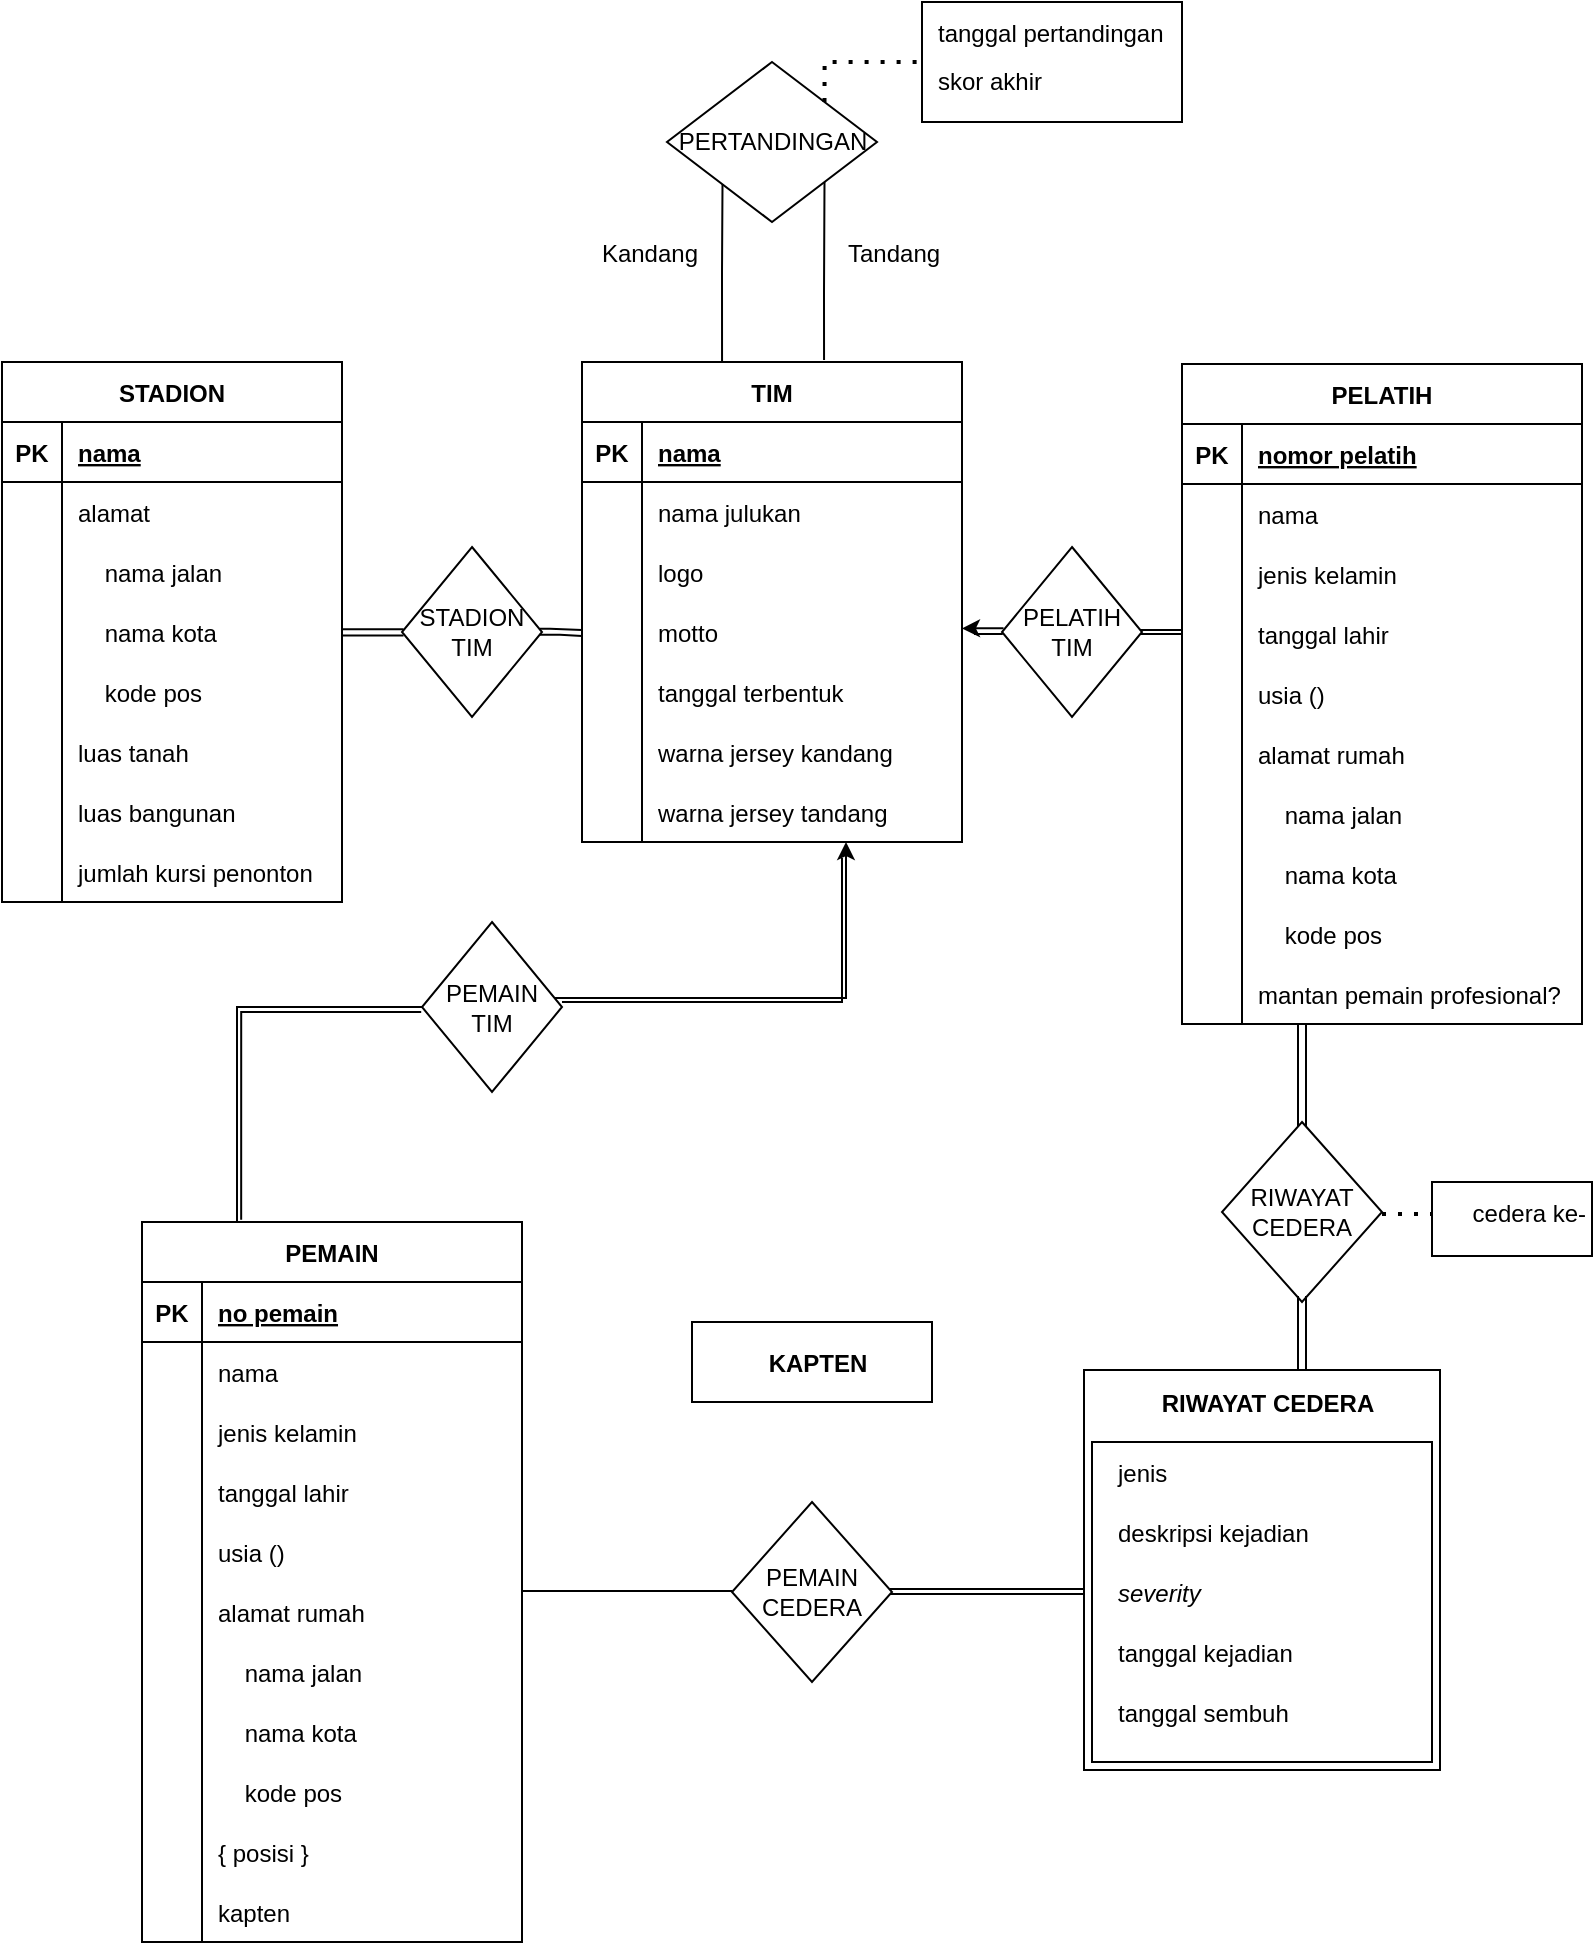 <mxfile version="15.4.3" type="github">
  <diagram id="R2lEEEUBdFMjLlhIrx00" name="Page-1">
    <mxGraphModel dx="981" dy="501" grid="1" gridSize="10" guides="1" tooltips="1" connect="1" arrows="1" fold="1" page="1" pageScale="1" pageWidth="850" pageHeight="1100" math="0" shadow="0" extFonts="Permanent Marker^https://fonts.googleapis.com/css?family=Permanent+Marker">
      <root>
        <mxCell id="0" />
        <mxCell id="1" parent="0" />
        <mxCell id="asp7sSW6Mg2s4zq9Qd6v-37" value="" style="rounded=0;whiteSpace=wrap;html=1;align=center;" vertex="1" parent="1">
          <mxGeometry x="365" y="680" width="120" height="40" as="geometry" />
        </mxCell>
        <mxCell id="3cs7iNOFk-TtoTwp1J67-280" value="" style="rounded=0;whiteSpace=wrap;html=1;align=right;" parent="1" vertex="1">
          <mxGeometry x="561" y="704" width="178" height="200" as="geometry" />
        </mxCell>
        <mxCell id="3cs7iNOFk-TtoTwp1J67-141" value="" style="rounded=0;whiteSpace=wrap;html=1;align=right;" parent="1" vertex="1">
          <mxGeometry x="480" y="20" width="130" height="60" as="geometry" />
        </mxCell>
        <mxCell id="C-vyLk0tnHw3VtMMgP7b-2" value="STADION" style="shape=table;startSize=30;container=1;collapsible=1;childLayout=tableLayout;fixedRows=1;rowLines=0;fontStyle=1;align=center;resizeLast=1;" parent="1" vertex="1">
          <mxGeometry x="20" y="200" width="170" height="270" as="geometry" />
        </mxCell>
        <mxCell id="C-vyLk0tnHw3VtMMgP7b-3" value="" style="shape=partialRectangle;collapsible=0;dropTarget=0;pointerEvents=0;fillColor=none;points=[[0,0.5],[1,0.5]];portConstraint=eastwest;top=0;left=0;right=0;bottom=1;" parent="C-vyLk0tnHw3VtMMgP7b-2" vertex="1">
          <mxGeometry y="30" width="170" height="30" as="geometry" />
        </mxCell>
        <mxCell id="C-vyLk0tnHw3VtMMgP7b-4" value="PK" style="shape=partialRectangle;overflow=hidden;connectable=0;fillColor=none;top=0;left=0;bottom=0;right=0;fontStyle=1;" parent="C-vyLk0tnHw3VtMMgP7b-3" vertex="1">
          <mxGeometry width="30" height="30" as="geometry">
            <mxRectangle width="30" height="30" as="alternateBounds" />
          </mxGeometry>
        </mxCell>
        <mxCell id="C-vyLk0tnHw3VtMMgP7b-5" value="nama" style="shape=partialRectangle;overflow=hidden;connectable=0;fillColor=none;top=0;left=0;bottom=0;right=0;align=left;spacingLeft=6;fontStyle=5;" parent="C-vyLk0tnHw3VtMMgP7b-3" vertex="1">
          <mxGeometry x="30" width="140" height="30" as="geometry">
            <mxRectangle width="140" height="30" as="alternateBounds" />
          </mxGeometry>
        </mxCell>
        <mxCell id="C-vyLk0tnHw3VtMMgP7b-6" value="" style="shape=partialRectangle;collapsible=0;dropTarget=0;pointerEvents=0;fillColor=none;points=[[0,0.5],[1,0.5]];portConstraint=eastwest;top=0;left=0;right=0;bottom=0;" parent="C-vyLk0tnHw3VtMMgP7b-2" vertex="1">
          <mxGeometry y="60" width="170" height="30" as="geometry" />
        </mxCell>
        <mxCell id="C-vyLk0tnHw3VtMMgP7b-7" value="" style="shape=partialRectangle;overflow=hidden;connectable=0;fillColor=none;top=0;left=0;bottom=0;right=0;" parent="C-vyLk0tnHw3VtMMgP7b-6" vertex="1">
          <mxGeometry width="30" height="30" as="geometry">
            <mxRectangle width="30" height="30" as="alternateBounds" />
          </mxGeometry>
        </mxCell>
        <mxCell id="C-vyLk0tnHw3VtMMgP7b-8" value="alamat" style="shape=partialRectangle;overflow=hidden;connectable=0;fillColor=none;top=0;left=0;bottom=0;right=0;align=left;spacingLeft=6;" parent="C-vyLk0tnHw3VtMMgP7b-6" vertex="1">
          <mxGeometry x="30" width="140" height="30" as="geometry">
            <mxRectangle width="140" height="30" as="alternateBounds" />
          </mxGeometry>
        </mxCell>
        <mxCell id="C-vyLk0tnHw3VtMMgP7b-9" value="" style="shape=partialRectangle;collapsible=0;dropTarget=0;pointerEvents=0;fillColor=none;points=[[0,0.5],[1,0.5]];portConstraint=eastwest;top=0;left=0;right=0;bottom=0;" parent="C-vyLk0tnHw3VtMMgP7b-2" vertex="1">
          <mxGeometry y="90" width="170" height="30" as="geometry" />
        </mxCell>
        <mxCell id="C-vyLk0tnHw3VtMMgP7b-10" value="" style="shape=partialRectangle;overflow=hidden;connectable=0;fillColor=none;top=0;left=0;bottom=0;right=0;" parent="C-vyLk0tnHw3VtMMgP7b-9" vertex="1">
          <mxGeometry width="30" height="30" as="geometry">
            <mxRectangle width="30" height="30" as="alternateBounds" />
          </mxGeometry>
        </mxCell>
        <mxCell id="C-vyLk0tnHw3VtMMgP7b-11" value="    nama jalan" style="shape=partialRectangle;overflow=hidden;connectable=0;fillColor=none;top=0;left=0;bottom=0;right=0;align=left;spacingLeft=6;" parent="C-vyLk0tnHw3VtMMgP7b-9" vertex="1">
          <mxGeometry x="30" width="140" height="30" as="geometry">
            <mxRectangle width="140" height="30" as="alternateBounds" />
          </mxGeometry>
        </mxCell>
        <mxCell id="3cs7iNOFk-TtoTwp1J67-27" value="" style="shape=partialRectangle;collapsible=0;dropTarget=0;pointerEvents=0;fillColor=none;points=[[0,0.5],[1,0.5]];portConstraint=eastwest;top=0;left=0;right=0;bottom=0;" parent="C-vyLk0tnHw3VtMMgP7b-2" vertex="1">
          <mxGeometry y="120" width="170" height="30" as="geometry" />
        </mxCell>
        <mxCell id="3cs7iNOFk-TtoTwp1J67-28" value="" style="shape=partialRectangle;overflow=hidden;connectable=0;fillColor=none;top=0;left=0;bottom=0;right=0;" parent="3cs7iNOFk-TtoTwp1J67-27" vertex="1">
          <mxGeometry width="30" height="30" as="geometry">
            <mxRectangle width="30" height="30" as="alternateBounds" />
          </mxGeometry>
        </mxCell>
        <mxCell id="3cs7iNOFk-TtoTwp1J67-29" value="    nama kota" style="shape=partialRectangle;overflow=hidden;connectable=0;fillColor=none;top=0;left=0;bottom=0;right=0;align=left;spacingLeft=6;" parent="3cs7iNOFk-TtoTwp1J67-27" vertex="1">
          <mxGeometry x="30" width="140" height="30" as="geometry">
            <mxRectangle width="140" height="30" as="alternateBounds" />
          </mxGeometry>
        </mxCell>
        <mxCell id="3cs7iNOFk-TtoTwp1J67-45" value="" style="shape=partialRectangle;collapsible=0;dropTarget=0;pointerEvents=0;fillColor=none;points=[[0,0.5],[1,0.5]];portConstraint=eastwest;top=0;left=0;right=0;bottom=0;" parent="C-vyLk0tnHw3VtMMgP7b-2" vertex="1">
          <mxGeometry y="150" width="170" height="30" as="geometry" />
        </mxCell>
        <mxCell id="3cs7iNOFk-TtoTwp1J67-46" value="" style="shape=partialRectangle;overflow=hidden;connectable=0;fillColor=none;top=0;left=0;bottom=0;right=0;" parent="3cs7iNOFk-TtoTwp1J67-45" vertex="1">
          <mxGeometry width="30" height="30" as="geometry">
            <mxRectangle width="30" height="30" as="alternateBounds" />
          </mxGeometry>
        </mxCell>
        <mxCell id="3cs7iNOFk-TtoTwp1J67-47" value="    kode pos" style="shape=partialRectangle;overflow=hidden;connectable=0;fillColor=none;top=0;left=0;bottom=0;right=0;align=left;spacingLeft=6;" parent="3cs7iNOFk-TtoTwp1J67-45" vertex="1">
          <mxGeometry x="30" width="140" height="30" as="geometry">
            <mxRectangle width="140" height="30" as="alternateBounds" />
          </mxGeometry>
        </mxCell>
        <mxCell id="3cs7iNOFk-TtoTwp1J67-42" value="" style="shape=partialRectangle;collapsible=0;dropTarget=0;pointerEvents=0;fillColor=none;points=[[0,0.5],[1,0.5]];portConstraint=eastwest;top=0;left=0;right=0;bottom=0;" parent="C-vyLk0tnHw3VtMMgP7b-2" vertex="1">
          <mxGeometry y="180" width="170" height="30" as="geometry" />
        </mxCell>
        <mxCell id="3cs7iNOFk-TtoTwp1J67-43" value="" style="shape=partialRectangle;overflow=hidden;connectable=0;fillColor=none;top=0;left=0;bottom=0;right=0;" parent="3cs7iNOFk-TtoTwp1J67-42" vertex="1">
          <mxGeometry width="30" height="30" as="geometry">
            <mxRectangle width="30" height="30" as="alternateBounds" />
          </mxGeometry>
        </mxCell>
        <mxCell id="3cs7iNOFk-TtoTwp1J67-44" value="luas tanah" style="shape=partialRectangle;overflow=hidden;connectable=0;fillColor=none;top=0;left=0;bottom=0;right=0;align=left;spacingLeft=6;" parent="3cs7iNOFk-TtoTwp1J67-42" vertex="1">
          <mxGeometry x="30" width="140" height="30" as="geometry">
            <mxRectangle width="140" height="30" as="alternateBounds" />
          </mxGeometry>
        </mxCell>
        <mxCell id="3cs7iNOFk-TtoTwp1J67-48" value="" style="shape=partialRectangle;collapsible=0;dropTarget=0;pointerEvents=0;fillColor=none;points=[[0,0.5],[1,0.5]];portConstraint=eastwest;top=0;left=0;right=0;bottom=0;" parent="C-vyLk0tnHw3VtMMgP7b-2" vertex="1">
          <mxGeometry y="210" width="170" height="30" as="geometry" />
        </mxCell>
        <mxCell id="3cs7iNOFk-TtoTwp1J67-49" value="" style="shape=partialRectangle;overflow=hidden;connectable=0;fillColor=none;top=0;left=0;bottom=0;right=0;" parent="3cs7iNOFk-TtoTwp1J67-48" vertex="1">
          <mxGeometry width="30" height="30" as="geometry">
            <mxRectangle width="30" height="30" as="alternateBounds" />
          </mxGeometry>
        </mxCell>
        <mxCell id="3cs7iNOFk-TtoTwp1J67-50" value="luas bangunan" style="shape=partialRectangle;overflow=hidden;connectable=0;fillColor=none;top=0;left=0;bottom=0;right=0;align=left;spacingLeft=6;" parent="3cs7iNOFk-TtoTwp1J67-48" vertex="1">
          <mxGeometry x="30" width="140" height="30" as="geometry">
            <mxRectangle width="140" height="30" as="alternateBounds" />
          </mxGeometry>
        </mxCell>
        <mxCell id="3cs7iNOFk-TtoTwp1J67-51" value="" style="shape=partialRectangle;collapsible=0;dropTarget=0;pointerEvents=0;fillColor=none;points=[[0,0.5],[1,0.5]];portConstraint=eastwest;top=0;left=0;right=0;bottom=0;" parent="C-vyLk0tnHw3VtMMgP7b-2" vertex="1">
          <mxGeometry y="240" width="170" height="30" as="geometry" />
        </mxCell>
        <mxCell id="3cs7iNOFk-TtoTwp1J67-52" value="" style="shape=partialRectangle;overflow=hidden;connectable=0;fillColor=none;top=0;left=0;bottom=0;right=0;" parent="3cs7iNOFk-TtoTwp1J67-51" vertex="1">
          <mxGeometry width="30" height="30" as="geometry">
            <mxRectangle width="30" height="30" as="alternateBounds" />
          </mxGeometry>
        </mxCell>
        <mxCell id="3cs7iNOFk-TtoTwp1J67-53" value="jumlah kursi penonton" style="shape=partialRectangle;overflow=hidden;connectable=0;fillColor=none;top=0;left=0;bottom=0;right=0;align=left;spacingLeft=6;" parent="3cs7iNOFk-TtoTwp1J67-51" vertex="1">
          <mxGeometry x="30" width="140" height="30" as="geometry">
            <mxRectangle width="140" height="30" as="alternateBounds" />
          </mxGeometry>
        </mxCell>
        <mxCell id="C-vyLk0tnHw3VtMMgP7b-13" value="PELATIH" style="shape=table;startSize=30;container=1;collapsible=1;childLayout=tableLayout;fixedRows=1;rowLines=0;fontStyle=1;align=center;resizeLast=1;" parent="1" vertex="1">
          <mxGeometry x="610" y="201" width="200" height="330" as="geometry" />
        </mxCell>
        <mxCell id="C-vyLk0tnHw3VtMMgP7b-14" value="" style="shape=partialRectangle;collapsible=0;dropTarget=0;pointerEvents=0;fillColor=none;points=[[0,0.5],[1,0.5]];portConstraint=eastwest;top=0;left=0;right=0;bottom=1;" parent="C-vyLk0tnHw3VtMMgP7b-13" vertex="1">
          <mxGeometry y="30" width="200" height="30" as="geometry" />
        </mxCell>
        <mxCell id="C-vyLk0tnHw3VtMMgP7b-15" value="PK" style="shape=partialRectangle;overflow=hidden;connectable=0;fillColor=none;top=0;left=0;bottom=0;right=0;fontStyle=1;" parent="C-vyLk0tnHw3VtMMgP7b-14" vertex="1">
          <mxGeometry width="30" height="30" as="geometry">
            <mxRectangle width="30" height="30" as="alternateBounds" />
          </mxGeometry>
        </mxCell>
        <mxCell id="C-vyLk0tnHw3VtMMgP7b-16" value="nomor pelatih" style="shape=partialRectangle;overflow=hidden;connectable=0;fillColor=none;top=0;left=0;bottom=0;right=0;align=left;spacingLeft=6;fontStyle=5;" parent="C-vyLk0tnHw3VtMMgP7b-14" vertex="1">
          <mxGeometry x="30" width="170" height="30" as="geometry">
            <mxRectangle width="170" height="30" as="alternateBounds" />
          </mxGeometry>
        </mxCell>
        <mxCell id="C-vyLk0tnHw3VtMMgP7b-17" value="" style="shape=partialRectangle;collapsible=0;dropTarget=0;pointerEvents=0;fillColor=none;points=[[0,0.5],[1,0.5]];portConstraint=eastwest;top=0;left=0;right=0;bottom=0;" parent="C-vyLk0tnHw3VtMMgP7b-13" vertex="1">
          <mxGeometry y="60" width="200" height="30" as="geometry" />
        </mxCell>
        <mxCell id="C-vyLk0tnHw3VtMMgP7b-18" value="" style="shape=partialRectangle;overflow=hidden;connectable=0;fillColor=none;top=0;left=0;bottom=0;right=0;" parent="C-vyLk0tnHw3VtMMgP7b-17" vertex="1">
          <mxGeometry width="30" height="30" as="geometry">
            <mxRectangle width="30" height="30" as="alternateBounds" />
          </mxGeometry>
        </mxCell>
        <mxCell id="C-vyLk0tnHw3VtMMgP7b-19" value="nama" style="shape=partialRectangle;overflow=hidden;connectable=0;fillColor=none;top=0;left=0;bottom=0;right=0;align=left;spacingLeft=6;" parent="C-vyLk0tnHw3VtMMgP7b-17" vertex="1">
          <mxGeometry x="30" width="170" height="30" as="geometry">
            <mxRectangle width="170" height="30" as="alternateBounds" />
          </mxGeometry>
        </mxCell>
        <mxCell id="C-vyLk0tnHw3VtMMgP7b-20" value="" style="shape=partialRectangle;collapsible=0;dropTarget=0;pointerEvents=0;fillColor=none;points=[[0,0.5],[1,0.5]];portConstraint=eastwest;top=0;left=0;right=0;bottom=0;" parent="C-vyLk0tnHw3VtMMgP7b-13" vertex="1">
          <mxGeometry y="90" width="200" height="30" as="geometry" />
        </mxCell>
        <mxCell id="C-vyLk0tnHw3VtMMgP7b-21" value="" style="shape=partialRectangle;overflow=hidden;connectable=0;fillColor=none;top=0;left=0;bottom=0;right=0;" parent="C-vyLk0tnHw3VtMMgP7b-20" vertex="1">
          <mxGeometry width="30" height="30" as="geometry">
            <mxRectangle width="30" height="30" as="alternateBounds" />
          </mxGeometry>
        </mxCell>
        <mxCell id="C-vyLk0tnHw3VtMMgP7b-22" value="jenis kelamin" style="shape=partialRectangle;overflow=hidden;connectable=0;fillColor=none;top=0;left=0;bottom=0;right=0;align=left;spacingLeft=6;" parent="C-vyLk0tnHw3VtMMgP7b-20" vertex="1">
          <mxGeometry x="30" width="170" height="30" as="geometry">
            <mxRectangle width="170" height="30" as="alternateBounds" />
          </mxGeometry>
        </mxCell>
        <mxCell id="3cs7iNOFk-TtoTwp1J67-61" value="" style="shape=partialRectangle;collapsible=0;dropTarget=0;pointerEvents=0;fillColor=none;points=[[0,0.5],[1,0.5]];portConstraint=eastwest;top=0;left=0;right=0;bottom=0;" parent="C-vyLk0tnHw3VtMMgP7b-13" vertex="1">
          <mxGeometry y="120" width="200" height="30" as="geometry" />
        </mxCell>
        <mxCell id="3cs7iNOFk-TtoTwp1J67-62" value="" style="shape=partialRectangle;overflow=hidden;connectable=0;fillColor=none;top=0;left=0;bottom=0;right=0;" parent="3cs7iNOFk-TtoTwp1J67-61" vertex="1">
          <mxGeometry width="30" height="30" as="geometry">
            <mxRectangle width="30" height="30" as="alternateBounds" />
          </mxGeometry>
        </mxCell>
        <mxCell id="3cs7iNOFk-TtoTwp1J67-63" value="tanggal lahir" style="shape=partialRectangle;overflow=hidden;connectable=0;fillColor=none;top=0;left=0;bottom=0;right=0;align=left;spacingLeft=6;" parent="3cs7iNOFk-TtoTwp1J67-61" vertex="1">
          <mxGeometry x="30" width="170" height="30" as="geometry">
            <mxRectangle width="170" height="30" as="alternateBounds" />
          </mxGeometry>
        </mxCell>
        <mxCell id="3cs7iNOFk-TtoTwp1J67-76" value="" style="shape=partialRectangle;collapsible=0;dropTarget=0;pointerEvents=0;fillColor=none;points=[[0,0.5],[1,0.5]];portConstraint=eastwest;top=0;left=0;right=0;bottom=0;" parent="C-vyLk0tnHw3VtMMgP7b-13" vertex="1">
          <mxGeometry y="150" width="200" height="30" as="geometry" />
        </mxCell>
        <mxCell id="3cs7iNOFk-TtoTwp1J67-77" value="" style="shape=partialRectangle;overflow=hidden;connectable=0;fillColor=none;top=0;left=0;bottom=0;right=0;" parent="3cs7iNOFk-TtoTwp1J67-76" vertex="1">
          <mxGeometry width="30" height="30" as="geometry">
            <mxRectangle width="30" height="30" as="alternateBounds" />
          </mxGeometry>
        </mxCell>
        <mxCell id="3cs7iNOFk-TtoTwp1J67-78" value="usia ()" style="shape=partialRectangle;overflow=hidden;connectable=0;fillColor=none;top=0;left=0;bottom=0;right=0;align=left;spacingLeft=6;" parent="3cs7iNOFk-TtoTwp1J67-76" vertex="1">
          <mxGeometry x="30" width="170" height="30" as="geometry">
            <mxRectangle width="170" height="30" as="alternateBounds" />
          </mxGeometry>
        </mxCell>
        <mxCell id="3cs7iNOFk-TtoTwp1J67-79" value="" style="shape=partialRectangle;collapsible=0;dropTarget=0;pointerEvents=0;fillColor=none;points=[[0,0.5],[1,0.5]];portConstraint=eastwest;top=0;left=0;right=0;bottom=0;" parent="C-vyLk0tnHw3VtMMgP7b-13" vertex="1">
          <mxGeometry y="180" width="200" height="30" as="geometry" />
        </mxCell>
        <mxCell id="3cs7iNOFk-TtoTwp1J67-80" value="" style="shape=partialRectangle;overflow=hidden;connectable=0;fillColor=none;top=0;left=0;bottom=0;right=0;" parent="3cs7iNOFk-TtoTwp1J67-79" vertex="1">
          <mxGeometry width="30" height="30" as="geometry">
            <mxRectangle width="30" height="30" as="alternateBounds" />
          </mxGeometry>
        </mxCell>
        <mxCell id="3cs7iNOFk-TtoTwp1J67-81" value="alamat rumah" style="shape=partialRectangle;overflow=hidden;connectable=0;fillColor=none;top=0;left=0;bottom=0;right=0;align=left;spacingLeft=6;" parent="3cs7iNOFk-TtoTwp1J67-79" vertex="1">
          <mxGeometry x="30" width="170" height="30" as="geometry">
            <mxRectangle width="170" height="30" as="alternateBounds" />
          </mxGeometry>
        </mxCell>
        <mxCell id="3cs7iNOFk-TtoTwp1J67-82" value="" style="shape=partialRectangle;collapsible=0;dropTarget=0;pointerEvents=0;fillColor=none;points=[[0,0.5],[1,0.5]];portConstraint=eastwest;top=0;left=0;right=0;bottom=0;" parent="C-vyLk0tnHw3VtMMgP7b-13" vertex="1">
          <mxGeometry y="210" width="200" height="30" as="geometry" />
        </mxCell>
        <mxCell id="3cs7iNOFk-TtoTwp1J67-83" value="" style="shape=partialRectangle;overflow=hidden;connectable=0;fillColor=none;top=0;left=0;bottom=0;right=0;" parent="3cs7iNOFk-TtoTwp1J67-82" vertex="1">
          <mxGeometry width="30" height="30" as="geometry">
            <mxRectangle width="30" height="30" as="alternateBounds" />
          </mxGeometry>
        </mxCell>
        <mxCell id="3cs7iNOFk-TtoTwp1J67-84" value="    nama jalan" style="shape=partialRectangle;overflow=hidden;connectable=0;fillColor=none;top=0;left=0;bottom=0;right=0;align=left;spacingLeft=6;" parent="3cs7iNOFk-TtoTwp1J67-82" vertex="1">
          <mxGeometry x="30" width="170" height="30" as="geometry">
            <mxRectangle width="170" height="30" as="alternateBounds" />
          </mxGeometry>
        </mxCell>
        <mxCell id="3cs7iNOFk-TtoTwp1J67-85" value="" style="shape=partialRectangle;collapsible=0;dropTarget=0;pointerEvents=0;fillColor=none;points=[[0,0.5],[1,0.5]];portConstraint=eastwest;top=0;left=0;right=0;bottom=0;" parent="C-vyLk0tnHw3VtMMgP7b-13" vertex="1">
          <mxGeometry y="240" width="200" height="30" as="geometry" />
        </mxCell>
        <mxCell id="3cs7iNOFk-TtoTwp1J67-86" value="" style="shape=partialRectangle;overflow=hidden;connectable=0;fillColor=none;top=0;left=0;bottom=0;right=0;" parent="3cs7iNOFk-TtoTwp1J67-85" vertex="1">
          <mxGeometry width="30" height="30" as="geometry">
            <mxRectangle width="30" height="30" as="alternateBounds" />
          </mxGeometry>
        </mxCell>
        <mxCell id="3cs7iNOFk-TtoTwp1J67-87" value="    nama kota" style="shape=partialRectangle;overflow=hidden;connectable=0;fillColor=none;top=0;left=0;bottom=0;right=0;align=left;spacingLeft=6;" parent="3cs7iNOFk-TtoTwp1J67-85" vertex="1">
          <mxGeometry x="30" width="170" height="30" as="geometry">
            <mxRectangle width="170" height="30" as="alternateBounds" />
          </mxGeometry>
        </mxCell>
        <mxCell id="3cs7iNOFk-TtoTwp1J67-88" value="" style="shape=partialRectangle;collapsible=0;dropTarget=0;pointerEvents=0;fillColor=none;points=[[0,0.5],[1,0.5]];portConstraint=eastwest;top=0;left=0;right=0;bottom=0;" parent="C-vyLk0tnHw3VtMMgP7b-13" vertex="1">
          <mxGeometry y="270" width="200" height="30" as="geometry" />
        </mxCell>
        <mxCell id="3cs7iNOFk-TtoTwp1J67-89" value="" style="shape=partialRectangle;overflow=hidden;connectable=0;fillColor=none;top=0;left=0;bottom=0;right=0;" parent="3cs7iNOFk-TtoTwp1J67-88" vertex="1">
          <mxGeometry width="30" height="30" as="geometry">
            <mxRectangle width="30" height="30" as="alternateBounds" />
          </mxGeometry>
        </mxCell>
        <mxCell id="3cs7iNOFk-TtoTwp1J67-90" value="    kode pos" style="shape=partialRectangle;overflow=hidden;connectable=0;fillColor=none;top=0;left=0;bottom=0;right=0;align=left;spacingLeft=6;" parent="3cs7iNOFk-TtoTwp1J67-88" vertex="1">
          <mxGeometry x="30" width="170" height="30" as="geometry">
            <mxRectangle width="170" height="30" as="alternateBounds" />
          </mxGeometry>
        </mxCell>
        <mxCell id="3cs7iNOFk-TtoTwp1J67-91" value="" style="shape=partialRectangle;collapsible=0;dropTarget=0;pointerEvents=0;fillColor=none;points=[[0,0.5],[1,0.5]];portConstraint=eastwest;top=0;left=0;right=0;bottom=0;" parent="C-vyLk0tnHw3VtMMgP7b-13" vertex="1">
          <mxGeometry y="300" width="200" height="30" as="geometry" />
        </mxCell>
        <mxCell id="3cs7iNOFk-TtoTwp1J67-92" value="" style="shape=partialRectangle;overflow=hidden;connectable=0;fillColor=none;top=0;left=0;bottom=0;right=0;" parent="3cs7iNOFk-TtoTwp1J67-91" vertex="1">
          <mxGeometry width="30" height="30" as="geometry">
            <mxRectangle width="30" height="30" as="alternateBounds" />
          </mxGeometry>
        </mxCell>
        <mxCell id="3cs7iNOFk-TtoTwp1J67-93" value="mantan pemain profesional?" style="shape=partialRectangle;overflow=hidden;connectable=0;fillColor=none;top=0;left=0;bottom=0;right=0;align=left;spacingLeft=6;" parent="3cs7iNOFk-TtoTwp1J67-91" vertex="1">
          <mxGeometry x="30" width="170" height="30" as="geometry">
            <mxRectangle width="170" height="30" as="alternateBounds" />
          </mxGeometry>
        </mxCell>
        <mxCell id="C-vyLk0tnHw3VtMMgP7b-23" value="TIM" style="shape=table;startSize=30;container=1;collapsible=1;childLayout=tableLayout;fixedRows=1;rowLines=0;fontStyle=1;align=center;resizeLast=1;" parent="1" vertex="1">
          <mxGeometry x="310" y="200" width="190" height="240" as="geometry" />
        </mxCell>
        <mxCell id="C-vyLk0tnHw3VtMMgP7b-24" value="" style="shape=partialRectangle;collapsible=0;dropTarget=0;pointerEvents=0;fillColor=none;points=[[0,0.5],[1,0.5]];portConstraint=eastwest;top=0;left=0;right=0;bottom=1;" parent="C-vyLk0tnHw3VtMMgP7b-23" vertex="1">
          <mxGeometry y="30" width="190" height="30" as="geometry" />
        </mxCell>
        <mxCell id="C-vyLk0tnHw3VtMMgP7b-25" value="PK" style="shape=partialRectangle;overflow=hidden;connectable=0;fillColor=none;top=0;left=0;bottom=0;right=0;fontStyle=1;" parent="C-vyLk0tnHw3VtMMgP7b-24" vertex="1">
          <mxGeometry width="30" height="30" as="geometry">
            <mxRectangle width="30" height="30" as="alternateBounds" />
          </mxGeometry>
        </mxCell>
        <mxCell id="C-vyLk0tnHw3VtMMgP7b-26" value="nama" style="shape=partialRectangle;overflow=hidden;connectable=0;fillColor=none;top=0;left=0;bottom=0;right=0;align=left;spacingLeft=6;fontStyle=5;" parent="C-vyLk0tnHw3VtMMgP7b-24" vertex="1">
          <mxGeometry x="30" width="160" height="30" as="geometry">
            <mxRectangle width="160" height="30" as="alternateBounds" />
          </mxGeometry>
        </mxCell>
        <mxCell id="C-vyLk0tnHw3VtMMgP7b-27" value="" style="shape=partialRectangle;collapsible=0;dropTarget=0;pointerEvents=0;fillColor=none;points=[[0,0.5],[1,0.5]];portConstraint=eastwest;top=0;left=0;right=0;bottom=0;" parent="C-vyLk0tnHw3VtMMgP7b-23" vertex="1">
          <mxGeometry y="60" width="190" height="30" as="geometry" />
        </mxCell>
        <mxCell id="C-vyLk0tnHw3VtMMgP7b-28" value="" style="shape=partialRectangle;overflow=hidden;connectable=0;fillColor=none;top=0;left=0;bottom=0;right=0;" parent="C-vyLk0tnHw3VtMMgP7b-27" vertex="1">
          <mxGeometry width="30" height="30" as="geometry">
            <mxRectangle width="30" height="30" as="alternateBounds" />
          </mxGeometry>
        </mxCell>
        <mxCell id="C-vyLk0tnHw3VtMMgP7b-29" value="nama julukan" style="shape=partialRectangle;overflow=hidden;connectable=0;fillColor=none;top=0;left=0;bottom=0;right=0;align=left;spacingLeft=6;" parent="C-vyLk0tnHw3VtMMgP7b-27" vertex="1">
          <mxGeometry x="30" width="160" height="30" as="geometry">
            <mxRectangle width="160" height="30" as="alternateBounds" />
          </mxGeometry>
        </mxCell>
        <mxCell id="3cs7iNOFk-TtoTwp1J67-9" value="" style="shape=partialRectangle;collapsible=0;dropTarget=0;pointerEvents=0;fillColor=none;points=[[0,0.5],[1,0.5]];portConstraint=eastwest;top=0;left=0;right=0;bottom=0;" parent="C-vyLk0tnHw3VtMMgP7b-23" vertex="1">
          <mxGeometry y="90" width="190" height="30" as="geometry" />
        </mxCell>
        <mxCell id="3cs7iNOFk-TtoTwp1J67-10" value="" style="shape=partialRectangle;overflow=hidden;connectable=0;fillColor=none;top=0;left=0;bottom=0;right=0;" parent="3cs7iNOFk-TtoTwp1J67-9" vertex="1">
          <mxGeometry width="30" height="30" as="geometry">
            <mxRectangle width="30" height="30" as="alternateBounds" />
          </mxGeometry>
        </mxCell>
        <mxCell id="3cs7iNOFk-TtoTwp1J67-11" value="logo" style="shape=partialRectangle;overflow=hidden;connectable=0;fillColor=none;top=0;left=0;bottom=0;right=0;align=left;spacingLeft=6;" parent="3cs7iNOFk-TtoTwp1J67-9" vertex="1">
          <mxGeometry x="30" width="160" height="30" as="geometry">
            <mxRectangle width="160" height="30" as="alternateBounds" />
          </mxGeometry>
        </mxCell>
        <mxCell id="3cs7iNOFk-TtoTwp1J67-12" value="" style="shape=partialRectangle;collapsible=0;dropTarget=0;pointerEvents=0;fillColor=none;points=[[0,0.5],[1,0.5]];portConstraint=eastwest;top=0;left=0;right=0;bottom=0;" parent="C-vyLk0tnHw3VtMMgP7b-23" vertex="1">
          <mxGeometry y="120" width="190" height="30" as="geometry" />
        </mxCell>
        <mxCell id="3cs7iNOFk-TtoTwp1J67-13" value="" style="shape=partialRectangle;overflow=hidden;connectable=0;fillColor=none;top=0;left=0;bottom=0;right=0;" parent="3cs7iNOFk-TtoTwp1J67-12" vertex="1">
          <mxGeometry width="30" height="30" as="geometry">
            <mxRectangle width="30" height="30" as="alternateBounds" />
          </mxGeometry>
        </mxCell>
        <mxCell id="3cs7iNOFk-TtoTwp1J67-14" value="motto" style="shape=partialRectangle;overflow=hidden;connectable=0;fillColor=none;top=0;left=0;bottom=0;right=0;align=left;spacingLeft=6;" parent="3cs7iNOFk-TtoTwp1J67-12" vertex="1">
          <mxGeometry x="30" width="160" height="30" as="geometry">
            <mxRectangle width="160" height="30" as="alternateBounds" />
          </mxGeometry>
        </mxCell>
        <mxCell id="3cs7iNOFk-TtoTwp1J67-15" value="" style="shape=partialRectangle;collapsible=0;dropTarget=0;pointerEvents=0;fillColor=none;points=[[0,0.5],[1,0.5]];portConstraint=eastwest;top=0;left=0;right=0;bottom=0;" parent="C-vyLk0tnHw3VtMMgP7b-23" vertex="1">
          <mxGeometry y="150" width="190" height="30" as="geometry" />
        </mxCell>
        <mxCell id="3cs7iNOFk-TtoTwp1J67-16" value="" style="shape=partialRectangle;overflow=hidden;connectable=0;fillColor=none;top=0;left=0;bottom=0;right=0;" parent="3cs7iNOFk-TtoTwp1J67-15" vertex="1">
          <mxGeometry width="30" height="30" as="geometry">
            <mxRectangle width="30" height="30" as="alternateBounds" />
          </mxGeometry>
        </mxCell>
        <mxCell id="3cs7iNOFk-TtoTwp1J67-17" value="tanggal terbentuk" style="shape=partialRectangle;overflow=hidden;connectable=0;fillColor=none;top=0;left=0;bottom=0;right=0;align=left;spacingLeft=6;" parent="3cs7iNOFk-TtoTwp1J67-15" vertex="1">
          <mxGeometry x="30" width="160" height="30" as="geometry">
            <mxRectangle width="160" height="30" as="alternateBounds" />
          </mxGeometry>
        </mxCell>
        <mxCell id="3cs7iNOFk-TtoTwp1J67-18" value="" style="shape=partialRectangle;collapsible=0;dropTarget=0;pointerEvents=0;fillColor=none;points=[[0,0.5],[1,0.5]];portConstraint=eastwest;top=0;left=0;right=0;bottom=0;" parent="C-vyLk0tnHw3VtMMgP7b-23" vertex="1">
          <mxGeometry y="180" width="190" height="30" as="geometry" />
        </mxCell>
        <mxCell id="3cs7iNOFk-TtoTwp1J67-19" value="" style="shape=partialRectangle;overflow=hidden;connectable=0;fillColor=none;top=0;left=0;bottom=0;right=0;" parent="3cs7iNOFk-TtoTwp1J67-18" vertex="1">
          <mxGeometry width="30" height="30" as="geometry">
            <mxRectangle width="30" height="30" as="alternateBounds" />
          </mxGeometry>
        </mxCell>
        <mxCell id="3cs7iNOFk-TtoTwp1J67-20" value="warna jersey kandang" style="shape=partialRectangle;overflow=hidden;connectable=0;fillColor=none;top=0;left=0;bottom=0;right=0;align=left;spacingLeft=6;" parent="3cs7iNOFk-TtoTwp1J67-18" vertex="1">
          <mxGeometry x="30" width="160" height="30" as="geometry">
            <mxRectangle width="160" height="30" as="alternateBounds" />
          </mxGeometry>
        </mxCell>
        <mxCell id="3cs7iNOFk-TtoTwp1J67-21" value="" style="shape=partialRectangle;collapsible=0;dropTarget=0;pointerEvents=0;fillColor=none;points=[[0,0.5],[1,0.5]];portConstraint=eastwest;top=0;left=0;right=0;bottom=0;" parent="C-vyLk0tnHw3VtMMgP7b-23" vertex="1">
          <mxGeometry y="210" width="190" height="30" as="geometry" />
        </mxCell>
        <mxCell id="3cs7iNOFk-TtoTwp1J67-22" value="" style="shape=partialRectangle;overflow=hidden;connectable=0;fillColor=none;top=0;left=0;bottom=0;right=0;" parent="3cs7iNOFk-TtoTwp1J67-21" vertex="1">
          <mxGeometry width="30" height="30" as="geometry">
            <mxRectangle width="30" height="30" as="alternateBounds" />
          </mxGeometry>
        </mxCell>
        <mxCell id="3cs7iNOFk-TtoTwp1J67-23" value="warna jersey tandang" style="shape=partialRectangle;overflow=hidden;connectable=0;fillColor=none;top=0;left=0;bottom=0;right=0;align=left;spacingLeft=6;" parent="3cs7iNOFk-TtoTwp1J67-21" vertex="1">
          <mxGeometry x="30" width="160" height="30" as="geometry">
            <mxRectangle width="160" height="30" as="alternateBounds" />
          </mxGeometry>
        </mxCell>
        <mxCell id="3cs7iNOFk-TtoTwp1J67-94" value="STADION&lt;br&gt;TIM" style="rhombus;whiteSpace=wrap;html=1;" parent="1" vertex="1">
          <mxGeometry x="220" y="292.5" width="70" height="85" as="geometry" />
        </mxCell>
        <mxCell id="3cs7iNOFk-TtoTwp1J67-99" value="PERTANDINGAN" style="rhombus;whiteSpace=wrap;html=1;" parent="1" vertex="1">
          <mxGeometry x="352.5" y="50" width="105" height="80" as="geometry" />
        </mxCell>
        <mxCell id="3cs7iNOFk-TtoTwp1J67-101" value="" style="endArrow=none;html=1;rounded=0;edgeStyle=orthogonalEdgeStyle;entryX=1;entryY=1;entryDx=0;entryDy=0;exitX=0.637;exitY=-0.004;exitDx=0;exitDy=0;exitPerimeter=0;" parent="1" source="C-vyLk0tnHw3VtMMgP7b-23" target="3cs7iNOFk-TtoTwp1J67-99" edge="1">
          <mxGeometry width="50" height="50" relative="1" as="geometry">
            <mxPoint x="430" y="190" as="sourcePoint" />
            <mxPoint x="450" y="100" as="targetPoint" />
          </mxGeometry>
        </mxCell>
        <mxCell id="3cs7iNOFk-TtoTwp1J67-106" value="" style="endArrow=none;html=1;rounded=0;edgeStyle=orthogonalEdgeStyle;entryX=1;entryY=1;entryDx=0;entryDy=0;exitX=0.637;exitY=-0.004;exitDx=0;exitDy=0;exitPerimeter=0;" parent="1" edge="1">
          <mxGeometry width="50" height="50" relative="1" as="geometry">
            <mxPoint x="380.03" y="200.0" as="sourcePoint" />
            <mxPoint x="380.25" y="111.08" as="targetPoint" />
            <Array as="points">
              <mxPoint x="380" y="155.08" />
            </Array>
          </mxGeometry>
        </mxCell>
        <mxCell id="3cs7iNOFk-TtoTwp1J67-107" value="" style="shape=partialRectangle;collapsible=0;dropTarget=0;pointerEvents=0;fillColor=none;points=[[0,0.5],[1,0.5]];portConstraint=eastwest;top=0;left=0;right=0;bottom=0;" parent="1" vertex="1">
          <mxGeometry x="425" y="130" width="140" height="30" as="geometry" />
        </mxCell>
        <mxCell id="3cs7iNOFk-TtoTwp1J67-108" value="" style="shape=partialRectangle;overflow=hidden;connectable=0;fillColor=none;top=0;left=0;bottom=0;right=0;" parent="3cs7iNOFk-TtoTwp1J67-107" vertex="1">
          <mxGeometry width="22.105" height="30" as="geometry">
            <mxRectangle width="30" height="30" as="alternateBounds" />
          </mxGeometry>
        </mxCell>
        <mxCell id="3cs7iNOFk-TtoTwp1J67-109" value="Tandang" style="shape=partialRectangle;overflow=hidden;connectable=0;fillColor=none;top=0;left=0;bottom=0;right=0;align=left;spacingLeft=6;" parent="3cs7iNOFk-TtoTwp1J67-107" vertex="1">
          <mxGeometry x="10" width="130" height="30" as="geometry">
            <mxRectangle width="160" height="30" as="alternateBounds" />
          </mxGeometry>
        </mxCell>
        <mxCell id="3cs7iNOFk-TtoTwp1J67-110" value="" style="shape=partialRectangle;collapsible=0;dropTarget=0;pointerEvents=0;fillColor=none;points=[[0,0.5],[1,0.5]];portConstraint=eastwest;top=0;left=0;right=0;bottom=0;" parent="1" vertex="1">
          <mxGeometry x="240" y="130" width="140" height="30" as="geometry" />
        </mxCell>
        <mxCell id="3cs7iNOFk-TtoTwp1J67-111" value="" style="shape=partialRectangle;overflow=hidden;connectable=0;fillColor=none;top=0;left=0;bottom=0;right=0;" parent="3cs7iNOFk-TtoTwp1J67-110" vertex="1">
          <mxGeometry width="22.105" height="30" as="geometry">
            <mxRectangle width="30" height="30" as="alternateBounds" />
          </mxGeometry>
        </mxCell>
        <mxCell id="3cs7iNOFk-TtoTwp1J67-112" value="Kandang" style="shape=partialRectangle;overflow=hidden;connectable=0;fillColor=none;top=0;left=0;bottom=0;right=0;align=right;spacingLeft=6;" parent="3cs7iNOFk-TtoTwp1J67-110" vertex="1">
          <mxGeometry width="130" height="30" as="geometry">
            <mxRectangle width="160" height="30" as="alternateBounds" />
          </mxGeometry>
        </mxCell>
        <mxCell id="3cs7iNOFk-TtoTwp1J67-113" value="" style="endArrow=none;dashed=1;html=1;dashPattern=1 3;strokeWidth=2;rounded=0;edgeStyle=orthogonalEdgeStyle;exitX=1;exitY=0;exitDx=0;exitDy=0;" parent="1" source="3cs7iNOFk-TtoTwp1J67-99" edge="1">
          <mxGeometry width="50" height="50" relative="1" as="geometry">
            <mxPoint x="440" y="70" as="sourcePoint" />
            <mxPoint x="480" y="50" as="targetPoint" />
            <Array as="points">
              <mxPoint x="431" y="50" />
            </Array>
          </mxGeometry>
        </mxCell>
        <mxCell id="3cs7iNOFk-TtoTwp1J67-142" value="" style="shape=partialRectangle;collapsible=0;dropTarget=0;pointerEvents=0;fillColor=none;points=[[0,0.5],[1,0.5]];portConstraint=eastwest;top=0;left=0;right=0;bottom=0;" parent="1" vertex="1">
          <mxGeometry x="450" y="20" width="190" height="30" as="geometry" />
        </mxCell>
        <mxCell id="3cs7iNOFk-TtoTwp1J67-143" value="" style="shape=partialRectangle;overflow=hidden;connectable=0;fillColor=none;top=0;left=0;bottom=0;right=0;" parent="3cs7iNOFk-TtoTwp1J67-142" vertex="1">
          <mxGeometry width="30" height="30" as="geometry">
            <mxRectangle width="30" height="30" as="alternateBounds" />
          </mxGeometry>
        </mxCell>
        <mxCell id="3cs7iNOFk-TtoTwp1J67-144" value="tanggal pertandingan" style="shape=partialRectangle;overflow=hidden;connectable=0;fillColor=none;top=0;left=0;bottom=0;right=0;align=left;spacingLeft=6;" parent="3cs7iNOFk-TtoTwp1J67-142" vertex="1">
          <mxGeometry x="30" width="160" height="30" as="geometry">
            <mxRectangle width="160" height="30" as="alternateBounds" />
          </mxGeometry>
        </mxCell>
        <mxCell id="3cs7iNOFk-TtoTwp1J67-148" value="" style="shape=partialRectangle;collapsible=0;dropTarget=0;pointerEvents=0;fillColor=none;points=[[0,0.5],[1,0.5]];portConstraint=eastwest;top=0;left=0;right=0;bottom=0;" parent="1" vertex="1">
          <mxGeometry x="450" y="44" width="190" height="30" as="geometry" />
        </mxCell>
        <mxCell id="3cs7iNOFk-TtoTwp1J67-149" value="" style="shape=partialRectangle;overflow=hidden;connectable=0;fillColor=none;top=0;left=0;bottom=0;right=0;" parent="3cs7iNOFk-TtoTwp1J67-148" vertex="1">
          <mxGeometry width="30" height="30" as="geometry">
            <mxRectangle width="30" height="30" as="alternateBounds" />
          </mxGeometry>
        </mxCell>
        <mxCell id="3cs7iNOFk-TtoTwp1J67-150" value="skor akhir" style="shape=partialRectangle;overflow=hidden;connectable=0;fillColor=none;top=0;left=0;bottom=0;right=0;align=left;spacingLeft=6;" parent="3cs7iNOFk-TtoTwp1J67-148" vertex="1">
          <mxGeometry x="30" width="160" height="30" as="geometry">
            <mxRectangle width="160" height="30" as="alternateBounds" />
          </mxGeometry>
        </mxCell>
        <mxCell id="3cs7iNOFk-TtoTwp1J67-154" value="" style="endArrow=none;html=1;rounded=0;edgeStyle=orthogonalEdgeStyle;entryX=0.011;entryY=0.52;entryDx=0;entryDy=0;entryPerimeter=0;" parent="1" target="3cs7iNOFk-TtoTwp1J67-94" edge="1">
          <mxGeometry width="50" height="50" relative="1" as="geometry">
            <mxPoint x="190" y="339.512" as="sourcePoint" />
            <mxPoint x="220" y="337" as="targetPoint" />
            <Array as="points">
              <mxPoint x="190" y="337" />
            </Array>
          </mxGeometry>
        </mxCell>
        <mxCell id="3cs7iNOFk-TtoTwp1J67-155" value="" style="endArrow=none;html=1;rounded=0;edgeStyle=orthogonalEdgeStyle;entryX=0.011;entryY=0.52;entryDx=0;entryDy=0;entryPerimeter=0;" parent="1" edge="1">
          <mxGeometry width="50" height="50" relative="1" as="geometry">
            <mxPoint x="190" y="336.412" as="sourcePoint" />
            <mxPoint x="220.77" y="333.6" as="targetPoint" />
            <Array as="points">
              <mxPoint x="190" y="333.9" />
            </Array>
          </mxGeometry>
        </mxCell>
        <mxCell id="3cs7iNOFk-TtoTwp1J67-156" value="" style="endArrow=none;html=1;rounded=0;edgeStyle=orthogonalEdgeStyle;exitX=0.999;exitY=0.481;exitDx=0;exitDy=0;exitPerimeter=0;" parent="1" edge="1">
          <mxGeometry width="50" height="50" relative="1" as="geometry">
            <mxPoint x="288.93" y="333.385" as="sourcePoint" />
            <mxPoint x="310" y="334" as="targetPoint" />
            <Array as="points">
              <mxPoint x="294" y="333" />
            </Array>
          </mxGeometry>
        </mxCell>
        <mxCell id="3cs7iNOFk-TtoTwp1J67-157" value="" style="endArrow=none;html=1;rounded=0;edgeStyle=orthogonalEdgeStyle;exitX=0.999;exitY=0.481;exitDx=0;exitDy=0;exitPerimeter=0;" parent="1" edge="1">
          <mxGeometry width="50" height="50" relative="1" as="geometry">
            <mxPoint x="288.93" y="336.385" as="sourcePoint" />
            <mxPoint x="310" y="337.0" as="targetPoint" />
            <Array as="points">
              <mxPoint x="299" y="336" />
            </Array>
          </mxGeometry>
        </mxCell>
        <mxCell id="3cs7iNOFk-TtoTwp1J67-158" value="PELATIH&lt;br&gt;TIM" style="rhombus;whiteSpace=wrap;html=1;" parent="1" vertex="1">
          <mxGeometry x="520" y="292.5" width="70" height="85" as="geometry" />
        </mxCell>
        <mxCell id="3cs7iNOFk-TtoTwp1J67-160" value="" style="endArrow=none;html=1;rounded=0;edgeStyle=orthogonalEdgeStyle;" parent="1" edge="1">
          <mxGeometry width="50" height="50" relative="1" as="geometry">
            <mxPoint x="589" y="334" as="sourcePoint" />
            <mxPoint x="610" y="334" as="targetPoint" />
            <Array as="points">
              <mxPoint x="610" y="334" />
            </Array>
          </mxGeometry>
        </mxCell>
        <mxCell id="3cs7iNOFk-TtoTwp1J67-162" value="" style="endArrow=none;html=1;rounded=0;edgeStyle=orthogonalEdgeStyle;" parent="1" edge="1">
          <mxGeometry width="50" height="50" relative="1" as="geometry">
            <mxPoint x="589" y="335.94" as="sourcePoint" />
            <mxPoint x="610" y="335.94" as="targetPoint" />
            <Array as="points">
              <mxPoint x="589" y="335.94" />
              <mxPoint x="589" y="335.94" />
            </Array>
          </mxGeometry>
        </mxCell>
        <mxCell id="3cs7iNOFk-TtoTwp1J67-164" value="" style="endArrow=none;html=1;rounded=0;edgeStyle=orthogonalEdgeStyle;entryX=0.006;entryY=0.514;entryDx=0;entryDy=0;entryPerimeter=0;" parent="1" edge="1">
          <mxGeometry width="50" height="50" relative="1" as="geometry">
            <mxPoint x="506" y="336" as="sourcePoint" />
            <mxPoint x="520.42" y="336.19" as="targetPoint" />
            <Array as="points" />
          </mxGeometry>
        </mxCell>
        <mxCell id="3cs7iNOFk-TtoTwp1J67-170" value="" style="edgeStyle=segmentEdgeStyle;endArrow=classic;html=1;rounded=0;exitX=0.011;exitY=0.49;exitDx=0;exitDy=0;exitPerimeter=0;" parent="1" edge="1">
          <mxGeometry width="50" height="50" relative="1" as="geometry">
            <mxPoint x="520.77" y="333.15" as="sourcePoint" />
            <mxPoint x="500" y="333" as="targetPoint" />
          </mxGeometry>
        </mxCell>
        <mxCell id="3cs7iNOFk-TtoTwp1J67-172" value="PEMAIN" style="shape=table;startSize=30;container=1;collapsible=1;childLayout=tableLayout;fixedRows=1;rowLines=0;fontStyle=1;align=center;resizeLast=1;" parent="1" vertex="1">
          <mxGeometry x="90" y="630" width="190" height="360" as="geometry" />
        </mxCell>
        <mxCell id="3cs7iNOFk-TtoTwp1J67-173" value="" style="shape=partialRectangle;collapsible=0;dropTarget=0;pointerEvents=0;fillColor=none;points=[[0,0.5],[1,0.5]];portConstraint=eastwest;top=0;left=0;right=0;bottom=1;" parent="3cs7iNOFk-TtoTwp1J67-172" vertex="1">
          <mxGeometry y="30" width="190" height="30" as="geometry" />
        </mxCell>
        <mxCell id="3cs7iNOFk-TtoTwp1J67-174" value="PK" style="shape=partialRectangle;overflow=hidden;connectable=0;fillColor=none;top=0;left=0;bottom=0;right=0;fontStyle=1;" parent="3cs7iNOFk-TtoTwp1J67-173" vertex="1">
          <mxGeometry width="30" height="30" as="geometry">
            <mxRectangle width="30" height="30" as="alternateBounds" />
          </mxGeometry>
        </mxCell>
        <mxCell id="3cs7iNOFk-TtoTwp1J67-175" value="no pemain" style="shape=partialRectangle;overflow=hidden;connectable=0;fillColor=none;top=0;left=0;bottom=0;right=0;align=left;spacingLeft=6;fontStyle=5;" parent="3cs7iNOFk-TtoTwp1J67-173" vertex="1">
          <mxGeometry x="30" width="160" height="30" as="geometry">
            <mxRectangle width="160" height="30" as="alternateBounds" />
          </mxGeometry>
        </mxCell>
        <mxCell id="3cs7iNOFk-TtoTwp1J67-176" value="" style="shape=partialRectangle;collapsible=0;dropTarget=0;pointerEvents=0;fillColor=none;points=[[0,0.5],[1,0.5]];portConstraint=eastwest;top=0;left=0;right=0;bottom=0;" parent="3cs7iNOFk-TtoTwp1J67-172" vertex="1">
          <mxGeometry y="60" width="190" height="30" as="geometry" />
        </mxCell>
        <mxCell id="3cs7iNOFk-TtoTwp1J67-177" value="" style="shape=partialRectangle;overflow=hidden;connectable=0;fillColor=none;top=0;left=0;bottom=0;right=0;" parent="3cs7iNOFk-TtoTwp1J67-176" vertex="1">
          <mxGeometry width="30" height="30" as="geometry">
            <mxRectangle width="30" height="30" as="alternateBounds" />
          </mxGeometry>
        </mxCell>
        <mxCell id="3cs7iNOFk-TtoTwp1J67-178" value="nama" style="shape=partialRectangle;overflow=hidden;connectable=0;fillColor=none;top=0;left=0;bottom=0;right=0;align=left;spacingLeft=6;" parent="3cs7iNOFk-TtoTwp1J67-176" vertex="1">
          <mxGeometry x="30" width="160" height="30" as="geometry">
            <mxRectangle width="160" height="30" as="alternateBounds" />
          </mxGeometry>
        </mxCell>
        <mxCell id="3cs7iNOFk-TtoTwp1J67-179" value="" style="shape=partialRectangle;collapsible=0;dropTarget=0;pointerEvents=0;fillColor=none;points=[[0,0.5],[1,0.5]];portConstraint=eastwest;top=0;left=0;right=0;bottom=0;" parent="3cs7iNOFk-TtoTwp1J67-172" vertex="1">
          <mxGeometry y="90" width="190" height="30" as="geometry" />
        </mxCell>
        <mxCell id="3cs7iNOFk-TtoTwp1J67-180" value="" style="shape=partialRectangle;overflow=hidden;connectable=0;fillColor=none;top=0;left=0;bottom=0;right=0;" parent="3cs7iNOFk-TtoTwp1J67-179" vertex="1">
          <mxGeometry width="30" height="30" as="geometry">
            <mxRectangle width="30" height="30" as="alternateBounds" />
          </mxGeometry>
        </mxCell>
        <mxCell id="3cs7iNOFk-TtoTwp1J67-181" value="jenis kelamin" style="shape=partialRectangle;overflow=hidden;connectable=0;fillColor=none;top=0;left=0;bottom=0;right=0;align=left;spacingLeft=6;" parent="3cs7iNOFk-TtoTwp1J67-179" vertex="1">
          <mxGeometry x="30" width="160" height="30" as="geometry">
            <mxRectangle width="160" height="30" as="alternateBounds" />
          </mxGeometry>
        </mxCell>
        <mxCell id="3cs7iNOFk-TtoTwp1J67-182" value="" style="shape=partialRectangle;collapsible=0;dropTarget=0;pointerEvents=0;fillColor=none;points=[[0,0.5],[1,0.5]];portConstraint=eastwest;top=0;left=0;right=0;bottom=0;" parent="3cs7iNOFk-TtoTwp1J67-172" vertex="1">
          <mxGeometry y="120" width="190" height="30" as="geometry" />
        </mxCell>
        <mxCell id="3cs7iNOFk-TtoTwp1J67-183" value="" style="shape=partialRectangle;overflow=hidden;connectable=0;fillColor=none;top=0;left=0;bottom=0;right=0;" parent="3cs7iNOFk-TtoTwp1J67-182" vertex="1">
          <mxGeometry width="30" height="30" as="geometry">
            <mxRectangle width="30" height="30" as="alternateBounds" />
          </mxGeometry>
        </mxCell>
        <mxCell id="3cs7iNOFk-TtoTwp1J67-184" value="tanggal lahir" style="shape=partialRectangle;overflow=hidden;connectable=0;fillColor=none;top=0;left=0;bottom=0;right=0;align=left;spacingLeft=6;" parent="3cs7iNOFk-TtoTwp1J67-182" vertex="1">
          <mxGeometry x="30" width="160" height="30" as="geometry">
            <mxRectangle width="160" height="30" as="alternateBounds" />
          </mxGeometry>
        </mxCell>
        <mxCell id="3cs7iNOFk-TtoTwp1J67-185" value="" style="shape=partialRectangle;collapsible=0;dropTarget=0;pointerEvents=0;fillColor=none;points=[[0,0.5],[1,0.5]];portConstraint=eastwest;top=0;left=0;right=0;bottom=0;" parent="3cs7iNOFk-TtoTwp1J67-172" vertex="1">
          <mxGeometry y="150" width="190" height="30" as="geometry" />
        </mxCell>
        <mxCell id="3cs7iNOFk-TtoTwp1J67-186" value="" style="shape=partialRectangle;overflow=hidden;connectable=0;fillColor=none;top=0;left=0;bottom=0;right=0;" parent="3cs7iNOFk-TtoTwp1J67-185" vertex="1">
          <mxGeometry width="30" height="30" as="geometry">
            <mxRectangle width="30" height="30" as="alternateBounds" />
          </mxGeometry>
        </mxCell>
        <mxCell id="3cs7iNOFk-TtoTwp1J67-187" value="usia ()" style="shape=partialRectangle;overflow=hidden;connectable=0;fillColor=none;top=0;left=0;bottom=0;right=0;align=left;spacingLeft=6;" parent="3cs7iNOFk-TtoTwp1J67-185" vertex="1">
          <mxGeometry x="30" width="160" height="30" as="geometry">
            <mxRectangle width="160" height="30" as="alternateBounds" />
          </mxGeometry>
        </mxCell>
        <mxCell id="3cs7iNOFk-TtoTwp1J67-188" value="" style="shape=partialRectangle;collapsible=0;dropTarget=0;pointerEvents=0;fillColor=none;points=[[0,0.5],[1,0.5]];portConstraint=eastwest;top=0;left=0;right=0;bottom=0;" parent="3cs7iNOFk-TtoTwp1J67-172" vertex="1">
          <mxGeometry y="180" width="190" height="30" as="geometry" />
        </mxCell>
        <mxCell id="3cs7iNOFk-TtoTwp1J67-189" value="" style="shape=partialRectangle;overflow=hidden;connectable=0;fillColor=none;top=0;left=0;bottom=0;right=0;" parent="3cs7iNOFk-TtoTwp1J67-188" vertex="1">
          <mxGeometry width="30" height="30" as="geometry">
            <mxRectangle width="30" height="30" as="alternateBounds" />
          </mxGeometry>
        </mxCell>
        <mxCell id="3cs7iNOFk-TtoTwp1J67-190" value="alamat rumah" style="shape=partialRectangle;overflow=hidden;connectable=0;fillColor=none;top=0;left=0;bottom=0;right=0;align=left;spacingLeft=6;" parent="3cs7iNOFk-TtoTwp1J67-188" vertex="1">
          <mxGeometry x="30" width="160" height="30" as="geometry">
            <mxRectangle width="160" height="30" as="alternateBounds" />
          </mxGeometry>
        </mxCell>
        <mxCell id="3cs7iNOFk-TtoTwp1J67-191" value="" style="shape=partialRectangle;collapsible=0;dropTarget=0;pointerEvents=0;fillColor=none;points=[[0,0.5],[1,0.5]];portConstraint=eastwest;top=0;left=0;right=0;bottom=0;" parent="3cs7iNOFk-TtoTwp1J67-172" vertex="1">
          <mxGeometry y="210" width="190" height="30" as="geometry" />
        </mxCell>
        <mxCell id="3cs7iNOFk-TtoTwp1J67-192" value="" style="shape=partialRectangle;overflow=hidden;connectable=0;fillColor=none;top=0;left=0;bottom=0;right=0;" parent="3cs7iNOFk-TtoTwp1J67-191" vertex="1">
          <mxGeometry width="30" height="30" as="geometry">
            <mxRectangle width="30" height="30" as="alternateBounds" />
          </mxGeometry>
        </mxCell>
        <mxCell id="3cs7iNOFk-TtoTwp1J67-193" value="    nama jalan" style="shape=partialRectangle;overflow=hidden;connectable=0;fillColor=none;top=0;left=0;bottom=0;right=0;align=left;spacingLeft=6;" parent="3cs7iNOFk-TtoTwp1J67-191" vertex="1">
          <mxGeometry x="30" width="160" height="30" as="geometry">
            <mxRectangle width="160" height="30" as="alternateBounds" />
          </mxGeometry>
        </mxCell>
        <mxCell id="3cs7iNOFk-TtoTwp1J67-194" value="" style="shape=partialRectangle;collapsible=0;dropTarget=0;pointerEvents=0;fillColor=none;points=[[0,0.5],[1,0.5]];portConstraint=eastwest;top=0;left=0;right=0;bottom=0;" parent="3cs7iNOFk-TtoTwp1J67-172" vertex="1">
          <mxGeometry y="240" width="190" height="30" as="geometry" />
        </mxCell>
        <mxCell id="3cs7iNOFk-TtoTwp1J67-195" value="" style="shape=partialRectangle;overflow=hidden;connectable=0;fillColor=none;top=0;left=0;bottom=0;right=0;" parent="3cs7iNOFk-TtoTwp1J67-194" vertex="1">
          <mxGeometry width="30" height="30" as="geometry">
            <mxRectangle width="30" height="30" as="alternateBounds" />
          </mxGeometry>
        </mxCell>
        <mxCell id="3cs7iNOFk-TtoTwp1J67-196" value="    nama kota" style="shape=partialRectangle;overflow=hidden;connectable=0;fillColor=none;top=0;left=0;bottom=0;right=0;align=left;spacingLeft=6;" parent="3cs7iNOFk-TtoTwp1J67-194" vertex="1">
          <mxGeometry x="30" width="160" height="30" as="geometry">
            <mxRectangle width="160" height="30" as="alternateBounds" />
          </mxGeometry>
        </mxCell>
        <mxCell id="3cs7iNOFk-TtoTwp1J67-197" value="" style="shape=partialRectangle;collapsible=0;dropTarget=0;pointerEvents=0;fillColor=none;points=[[0,0.5],[1,0.5]];portConstraint=eastwest;top=0;left=0;right=0;bottom=0;" parent="3cs7iNOFk-TtoTwp1J67-172" vertex="1">
          <mxGeometry y="270" width="190" height="30" as="geometry" />
        </mxCell>
        <mxCell id="3cs7iNOFk-TtoTwp1J67-198" value="" style="shape=partialRectangle;overflow=hidden;connectable=0;fillColor=none;top=0;left=0;bottom=0;right=0;" parent="3cs7iNOFk-TtoTwp1J67-197" vertex="1">
          <mxGeometry width="30" height="30" as="geometry">
            <mxRectangle width="30" height="30" as="alternateBounds" />
          </mxGeometry>
        </mxCell>
        <mxCell id="3cs7iNOFk-TtoTwp1J67-199" value="    kode pos" style="shape=partialRectangle;overflow=hidden;connectable=0;fillColor=none;top=0;left=0;bottom=0;right=0;align=left;spacingLeft=6;" parent="3cs7iNOFk-TtoTwp1J67-197" vertex="1">
          <mxGeometry x="30" width="160" height="30" as="geometry">
            <mxRectangle width="160" height="30" as="alternateBounds" />
          </mxGeometry>
        </mxCell>
        <mxCell id="3cs7iNOFk-TtoTwp1J67-200" value="" style="shape=partialRectangle;collapsible=0;dropTarget=0;pointerEvents=0;fillColor=none;points=[[0,0.5],[1,0.5]];portConstraint=eastwest;top=0;left=0;right=0;bottom=0;" parent="3cs7iNOFk-TtoTwp1J67-172" vertex="1">
          <mxGeometry y="300" width="190" height="30" as="geometry" />
        </mxCell>
        <mxCell id="3cs7iNOFk-TtoTwp1J67-201" value="" style="shape=partialRectangle;overflow=hidden;connectable=0;fillColor=none;top=0;left=0;bottom=0;right=0;" parent="3cs7iNOFk-TtoTwp1J67-200" vertex="1">
          <mxGeometry width="30" height="30" as="geometry">
            <mxRectangle width="30" height="30" as="alternateBounds" />
          </mxGeometry>
        </mxCell>
        <mxCell id="3cs7iNOFk-TtoTwp1J67-202" value="{ posisi }" style="shape=partialRectangle;overflow=hidden;connectable=0;fillColor=none;top=0;left=0;bottom=0;right=0;align=left;spacingLeft=6;" parent="3cs7iNOFk-TtoTwp1J67-200" vertex="1">
          <mxGeometry x="30" width="160" height="30" as="geometry">
            <mxRectangle width="160" height="30" as="alternateBounds" />
          </mxGeometry>
        </mxCell>
        <mxCell id="3cs7iNOFk-TtoTwp1J67-300" value="" style="shape=partialRectangle;collapsible=0;dropTarget=0;pointerEvents=0;fillColor=none;points=[[0,0.5],[1,0.5]];portConstraint=eastwest;top=0;left=0;right=0;bottom=0;" parent="3cs7iNOFk-TtoTwp1J67-172" vertex="1">
          <mxGeometry y="330" width="190" height="30" as="geometry" />
        </mxCell>
        <mxCell id="3cs7iNOFk-TtoTwp1J67-301" value="" style="shape=partialRectangle;overflow=hidden;connectable=0;fillColor=none;top=0;left=0;bottom=0;right=0;" parent="3cs7iNOFk-TtoTwp1J67-300" vertex="1">
          <mxGeometry width="30" height="30" as="geometry">
            <mxRectangle width="30" height="30" as="alternateBounds" />
          </mxGeometry>
        </mxCell>
        <mxCell id="3cs7iNOFk-TtoTwp1J67-302" value="kapten" style="shape=partialRectangle;overflow=hidden;connectable=0;fillColor=none;top=0;left=0;bottom=0;right=0;align=left;spacingLeft=6;" parent="3cs7iNOFk-TtoTwp1J67-300" vertex="1">
          <mxGeometry x="30" width="160" height="30" as="geometry">
            <mxRectangle width="160" height="30" as="alternateBounds" />
          </mxGeometry>
        </mxCell>
        <mxCell id="3cs7iNOFk-TtoTwp1J67-203" value="PEMAIN&lt;br&gt;TIM" style="rhombus;whiteSpace=wrap;html=1;" parent="1" vertex="1">
          <mxGeometry x="230" y="480" width="70" height="85" as="geometry" />
        </mxCell>
        <mxCell id="3cs7iNOFk-TtoTwp1J67-207" value="" style="endArrow=none;html=1;rounded=0;edgeStyle=orthogonalEdgeStyle;entryX=0;entryY=0.5;entryDx=0;entryDy=0;exitX=0.25;exitY=0;exitDx=0;exitDy=0;" parent="1" source="3cs7iNOFk-TtoTwp1J67-172" target="3cs7iNOFk-TtoTwp1J67-203" edge="1">
          <mxGeometry width="50" height="50" relative="1" as="geometry">
            <mxPoint x="140" y="580" as="sourcePoint" />
            <mxPoint x="190" y="530" as="targetPoint" />
          </mxGeometry>
        </mxCell>
        <mxCell id="3cs7iNOFk-TtoTwp1J67-208" value="" style="endArrow=none;html=1;rounded=0;edgeStyle=orthogonalEdgeStyle;entryX=0.037;entryY=0.558;entryDx=0;entryDy=0;entryPerimeter=0;exitX=0.261;exitY=-0.003;exitDx=0;exitDy=0;exitPerimeter=0;" parent="1" source="3cs7iNOFk-TtoTwp1J67-172" edge="1">
          <mxGeometry width="50" height="50" relative="1" as="geometry">
            <mxPoint x="140" y="627" as="sourcePoint" />
            <mxPoint x="229.59" y="525.43" as="targetPoint" />
            <Array as="points">
              <mxPoint x="140" y="525" />
              <mxPoint x="230" y="525" />
            </Array>
          </mxGeometry>
        </mxCell>
        <mxCell id="3cs7iNOFk-TtoTwp1J67-210" value="" style="edgeStyle=elbowEdgeStyle;elbow=vertical;endArrow=classic;html=1;rounded=0;" parent="1" source="3cs7iNOFk-TtoTwp1J67-203" edge="1">
          <mxGeometry width="50" height="50" relative="1" as="geometry">
            <mxPoint x="364.65" y="517.935" as="sourcePoint" />
            <mxPoint x="442" y="440" as="targetPoint" />
            <Array as="points">
              <mxPoint x="442" y="518" />
            </Array>
          </mxGeometry>
        </mxCell>
        <mxCell id="3cs7iNOFk-TtoTwp1J67-212" value="" style="endArrow=none;html=1;rounded=0;edgeStyle=orthogonalEdgeStyle;exitX=1;exitY=0.471;exitDx=0;exitDy=0;exitPerimeter=0;" parent="1" source="3cs7iNOFk-TtoTwp1J67-203" edge="1">
          <mxGeometry width="50" height="50" relative="1" as="geometry">
            <mxPoint x="390" y="498" as="sourcePoint" />
            <mxPoint x="440" y="448" as="targetPoint" />
            <Array as="points">
              <mxPoint x="440" y="520" />
            </Array>
          </mxGeometry>
        </mxCell>
        <mxCell id="3cs7iNOFk-TtoTwp1J67-235" value="" style="rounded=0;whiteSpace=wrap;html=1;align=right;" parent="1" vertex="1">
          <mxGeometry x="565" y="740" width="170" height="160" as="geometry" />
        </mxCell>
        <mxCell id="3cs7iNOFk-TtoTwp1J67-265" value="" style="shape=partialRectangle;collapsible=0;dropTarget=0;pointerEvents=0;fillColor=none;points=[[0,0.5],[1,0.5]];portConstraint=eastwest;top=0;left=0;right=0;bottom=0;" parent="1" vertex="1">
          <mxGeometry x="540" y="740" width="190" height="30" as="geometry" />
        </mxCell>
        <mxCell id="3cs7iNOFk-TtoTwp1J67-266" value="" style="shape=partialRectangle;overflow=hidden;connectable=0;fillColor=none;top=0;left=0;bottom=0;right=0;" parent="3cs7iNOFk-TtoTwp1J67-265" vertex="1">
          <mxGeometry width="30" height="30" as="geometry">
            <mxRectangle width="30" height="30" as="alternateBounds" />
          </mxGeometry>
        </mxCell>
        <mxCell id="3cs7iNOFk-TtoTwp1J67-267" value="jenis" style="shape=partialRectangle;overflow=hidden;connectable=0;fillColor=none;top=0;left=0;bottom=0;right=0;align=left;spacingLeft=6;" parent="3cs7iNOFk-TtoTwp1J67-265" vertex="1">
          <mxGeometry x="30" width="160" height="30" as="geometry">
            <mxRectangle width="160" height="30" as="alternateBounds" />
          </mxGeometry>
        </mxCell>
        <mxCell id="3cs7iNOFk-TtoTwp1J67-268" value="" style="shape=partialRectangle;collapsible=0;dropTarget=0;pointerEvents=0;fillColor=none;points=[[0,0.5],[1,0.5]];portConstraint=eastwest;top=0;left=0;right=0;bottom=0;" parent="1" vertex="1">
          <mxGeometry x="540" y="770" width="190" height="30" as="geometry" />
        </mxCell>
        <mxCell id="3cs7iNOFk-TtoTwp1J67-269" value="" style="shape=partialRectangle;overflow=hidden;connectable=0;fillColor=none;top=0;left=0;bottom=0;right=0;" parent="3cs7iNOFk-TtoTwp1J67-268" vertex="1">
          <mxGeometry width="30" height="30" as="geometry">
            <mxRectangle width="30" height="30" as="alternateBounds" />
          </mxGeometry>
        </mxCell>
        <mxCell id="3cs7iNOFk-TtoTwp1J67-270" value="deskripsi kejadian" style="shape=partialRectangle;overflow=hidden;connectable=0;fillColor=none;top=0;left=0;bottom=0;right=0;align=left;spacingLeft=6;" parent="3cs7iNOFk-TtoTwp1J67-268" vertex="1">
          <mxGeometry x="30" width="160" height="30" as="geometry">
            <mxRectangle width="160" height="30" as="alternateBounds" />
          </mxGeometry>
        </mxCell>
        <mxCell id="3cs7iNOFk-TtoTwp1J67-271" value="" style="shape=partialRectangle;collapsible=0;dropTarget=0;pointerEvents=0;fillColor=none;points=[[0,0.5],[1,0.5]];portConstraint=eastwest;top=0;left=0;right=0;bottom=0;" parent="1" vertex="1">
          <mxGeometry x="540" y="800" width="190" height="30" as="geometry" />
        </mxCell>
        <mxCell id="3cs7iNOFk-TtoTwp1J67-272" value="" style="shape=partialRectangle;overflow=hidden;connectable=0;fillColor=none;top=0;left=0;bottom=0;right=0;" parent="3cs7iNOFk-TtoTwp1J67-271" vertex="1">
          <mxGeometry width="30" height="30" as="geometry">
            <mxRectangle width="30" height="30" as="alternateBounds" />
          </mxGeometry>
        </mxCell>
        <mxCell id="3cs7iNOFk-TtoTwp1J67-273" value="severity" style="shape=partialRectangle;overflow=hidden;connectable=0;fillColor=none;top=0;left=0;bottom=0;right=0;align=left;spacingLeft=6;fontStyle=2" parent="3cs7iNOFk-TtoTwp1J67-271" vertex="1">
          <mxGeometry x="30" width="160" height="30" as="geometry">
            <mxRectangle width="160" height="30" as="alternateBounds" />
          </mxGeometry>
        </mxCell>
        <mxCell id="3cs7iNOFk-TtoTwp1J67-274" value="" style="shape=partialRectangle;collapsible=0;dropTarget=0;pointerEvents=0;fillColor=none;points=[[0,0.5],[1,0.5]];portConstraint=eastwest;top=0;left=0;right=0;bottom=0;" parent="1" vertex="1">
          <mxGeometry x="540" y="830" width="190" height="30" as="geometry" />
        </mxCell>
        <mxCell id="3cs7iNOFk-TtoTwp1J67-275" value="" style="shape=partialRectangle;overflow=hidden;connectable=0;fillColor=none;top=0;left=0;bottom=0;right=0;" parent="3cs7iNOFk-TtoTwp1J67-274" vertex="1">
          <mxGeometry width="30" height="30" as="geometry">
            <mxRectangle width="30" height="30" as="alternateBounds" />
          </mxGeometry>
        </mxCell>
        <mxCell id="3cs7iNOFk-TtoTwp1J67-276" value="tanggal kejadian" style="shape=partialRectangle;overflow=hidden;connectable=0;fillColor=none;top=0;left=0;bottom=0;right=0;align=left;spacingLeft=6;" parent="3cs7iNOFk-TtoTwp1J67-274" vertex="1">
          <mxGeometry x="30" width="160" height="30" as="geometry">
            <mxRectangle width="160" height="30" as="alternateBounds" />
          </mxGeometry>
        </mxCell>
        <mxCell id="3cs7iNOFk-TtoTwp1J67-277" value="" style="shape=partialRectangle;collapsible=0;dropTarget=0;pointerEvents=0;fillColor=none;points=[[0,0.5],[1,0.5]];portConstraint=eastwest;top=0;left=0;right=0;bottom=0;" parent="1" vertex="1">
          <mxGeometry x="540" y="860" width="190" height="30" as="geometry" />
        </mxCell>
        <mxCell id="3cs7iNOFk-TtoTwp1J67-278" value="" style="shape=partialRectangle;overflow=hidden;connectable=0;fillColor=none;top=0;left=0;bottom=0;right=0;" parent="3cs7iNOFk-TtoTwp1J67-277" vertex="1">
          <mxGeometry width="30" height="30" as="geometry">
            <mxRectangle width="30" height="30" as="alternateBounds" />
          </mxGeometry>
        </mxCell>
        <mxCell id="3cs7iNOFk-TtoTwp1J67-279" value="tanggal sembuh" style="shape=partialRectangle;overflow=hidden;connectable=0;fillColor=none;top=0;left=0;bottom=0;right=0;align=left;spacingLeft=6;" parent="3cs7iNOFk-TtoTwp1J67-277" vertex="1">
          <mxGeometry x="30" width="160" height="30" as="geometry">
            <mxRectangle width="160" height="30" as="alternateBounds" />
          </mxGeometry>
        </mxCell>
        <mxCell id="3cs7iNOFk-TtoTwp1J67-281" value="" style="shape=partialRectangle;collapsible=0;dropTarget=0;pointerEvents=0;fillColor=none;points=[[0,0.5],[1,0.5]];portConstraint=eastwest;top=0;left=0;right=0;bottom=0;" parent="1" vertex="1">
          <mxGeometry x="560" y="710" width="190" height="30" as="geometry" />
        </mxCell>
        <mxCell id="3cs7iNOFk-TtoTwp1J67-282" value="" style="shape=partialRectangle;overflow=hidden;connectable=0;fillColor=none;top=0;left=0;bottom=0;right=0;" parent="3cs7iNOFk-TtoTwp1J67-281" vertex="1">
          <mxGeometry width="30" height="30" as="geometry">
            <mxRectangle width="30" height="30" as="alternateBounds" />
          </mxGeometry>
        </mxCell>
        <mxCell id="3cs7iNOFk-TtoTwp1J67-283" value="RIWAYAT CEDERA" style="shape=partialRectangle;overflow=hidden;connectable=0;fillColor=none;top=0;left=0;bottom=0;right=0;align=center;spacingLeft=6;fontStyle=1" parent="3cs7iNOFk-TtoTwp1J67-281" vertex="1">
          <mxGeometry y="-10" width="180" height="40" as="geometry">
            <mxRectangle width="160" height="30" as="alternateBounds" />
          </mxGeometry>
        </mxCell>
        <mxCell id="3cs7iNOFk-TtoTwp1J67-284" value="PEMAIN&lt;br&gt;CEDERA" style="rhombus;whiteSpace=wrap;html=1;" parent="1" vertex="1">
          <mxGeometry x="385" y="770" width="80" height="90" as="geometry" />
        </mxCell>
        <mxCell id="3cs7iNOFk-TtoTwp1J67-286" value="" style="line;strokeWidth=1;html=1;align=center;" parent="1" vertex="1">
          <mxGeometry x="280" y="812" width="105" height="5" as="geometry" />
        </mxCell>
        <mxCell id="3cs7iNOFk-TtoTwp1J67-287" value="" style="line;strokeWidth=1;html=1;align=center;" parent="1" vertex="1">
          <mxGeometry x="464" y="811" width="97" height="5" as="geometry" />
        </mxCell>
        <mxCell id="3cs7iNOFk-TtoTwp1J67-288" value="" style="line;strokeWidth=1;html=1;align=center;" parent="1" vertex="1">
          <mxGeometry x="464" y="813.5" width="97" height="5" as="geometry" />
        </mxCell>
        <mxCell id="3cs7iNOFk-TtoTwp1J67-289" value="RIWAYAT&lt;br&gt;CEDERA" style="rhombus;whiteSpace=wrap;html=1;" parent="1" vertex="1">
          <mxGeometry x="630" y="580" width="80" height="90" as="geometry" />
        </mxCell>
        <mxCell id="3cs7iNOFk-TtoTwp1J67-290" value="" style="line;strokeWidth=1;direction=south;html=1;align=center;" parent="1" vertex="1">
          <mxGeometry x="667" y="531" width="10" height="51" as="geometry" />
        </mxCell>
        <mxCell id="3cs7iNOFk-TtoTwp1J67-291" value="" style="line;strokeWidth=1;direction=south;html=1;align=center;" parent="1" vertex="1">
          <mxGeometry x="663" y="531" width="10" height="51" as="geometry" />
        </mxCell>
        <mxCell id="3cs7iNOFk-TtoTwp1J67-292" value="" style="endArrow=none;dashed=1;html=1;dashPattern=1 3;strokeWidth=2;rounded=0;edgeStyle=orthogonalEdgeStyle;" parent="1" edge="1">
          <mxGeometry width="50" height="50" relative="1" as="geometry">
            <mxPoint x="710" y="626" as="sourcePoint" />
            <mxPoint x="770" y="626" as="targetPoint" />
            <Array as="points">
              <mxPoint x="721" y="626" />
            </Array>
          </mxGeometry>
        </mxCell>
        <mxCell id="3cs7iNOFk-TtoTwp1J67-293" value="" style="rounded=0;whiteSpace=wrap;html=1;align=right;" parent="1" vertex="1">
          <mxGeometry x="735" y="610" width="80" height="37" as="geometry" />
        </mxCell>
        <mxCell id="3cs7iNOFk-TtoTwp1J67-294" value="" style="shape=partialRectangle;collapsible=0;dropTarget=0;pointerEvents=0;fillColor=none;points=[[0,0.5],[1,0.5]];portConstraint=eastwest;top=0;left=0;right=0;bottom=0;" parent="1" vertex="1">
          <mxGeometry x="410" y="560" width="190" height="30" as="geometry" />
        </mxCell>
        <mxCell id="3cs7iNOFk-TtoTwp1J67-295" value="" style="shape=partialRectangle;overflow=hidden;connectable=0;fillColor=none;top=0;left=0;bottom=0;right=0;" parent="3cs7iNOFk-TtoTwp1J67-294" vertex="1">
          <mxGeometry width="30" height="30" as="geometry">
            <mxRectangle width="30" height="30" as="alternateBounds" />
          </mxGeometry>
        </mxCell>
        <mxCell id="3cs7iNOFk-TtoTwp1J67-297" value="" style="shape=partialRectangle;collapsible=0;dropTarget=0;pointerEvents=0;fillColor=none;points=[[0,0.5],[1,0.5]];portConstraint=eastwest;top=0;left=0;right=0;bottom=0;" parent="1" vertex="1">
          <mxGeometry x="410" y="622" width="190" height="30" as="geometry" />
        </mxCell>
        <mxCell id="3cs7iNOFk-TtoTwp1J67-298" value="" style="shape=partialRectangle;overflow=hidden;connectable=0;fillColor=none;top=0;left=0;bottom=0;right=0;" parent="3cs7iNOFk-TtoTwp1J67-297" vertex="1">
          <mxGeometry y="-5" width="30" height="30" as="geometry">
            <mxRectangle width="30" height="30" as="alternateBounds" />
          </mxGeometry>
        </mxCell>
        <mxCell id="3cs7iNOFk-TtoTwp1J67-296" value="cedera ke-" style="shape=partialRectangle;overflow=hidden;connectable=0;fillColor=none;top=0;left=0;bottom=0;right=0;align=right;spacingLeft=6;" parent="1" vertex="1">
          <mxGeometry x="654" y="610" width="160" height="30" as="geometry">
            <mxRectangle width="160" height="30" as="alternateBounds" />
          </mxGeometry>
        </mxCell>
        <mxCell id="3cs7iNOFk-TtoTwp1J67-303" value="" style="line;strokeWidth=1;direction=south;html=1;align=right;" parent="1" vertex="1">
          <mxGeometry x="663" y="667" width="10" height="37" as="geometry" />
        </mxCell>
        <mxCell id="3cs7iNOFk-TtoTwp1J67-304" value="" style="line;strokeWidth=1;direction=south;html=1;align=right;" parent="1" vertex="1">
          <mxGeometry x="667" y="667" width="10" height="37" as="geometry" />
        </mxCell>
        <mxCell id="asp7sSW6Mg2s4zq9Qd6v-36" value="KAPTEN" style="shape=partialRectangle;overflow=hidden;connectable=0;fillColor=none;top=0;left=0;bottom=0;right=0;align=center;spacingLeft=6;fontStyle=1" vertex="1" parent="1">
          <mxGeometry x="390" y="685" width="70" height="30" as="geometry">
            <mxRectangle width="160" height="30" as="alternateBounds" />
          </mxGeometry>
        </mxCell>
      </root>
    </mxGraphModel>
  </diagram>
</mxfile>
